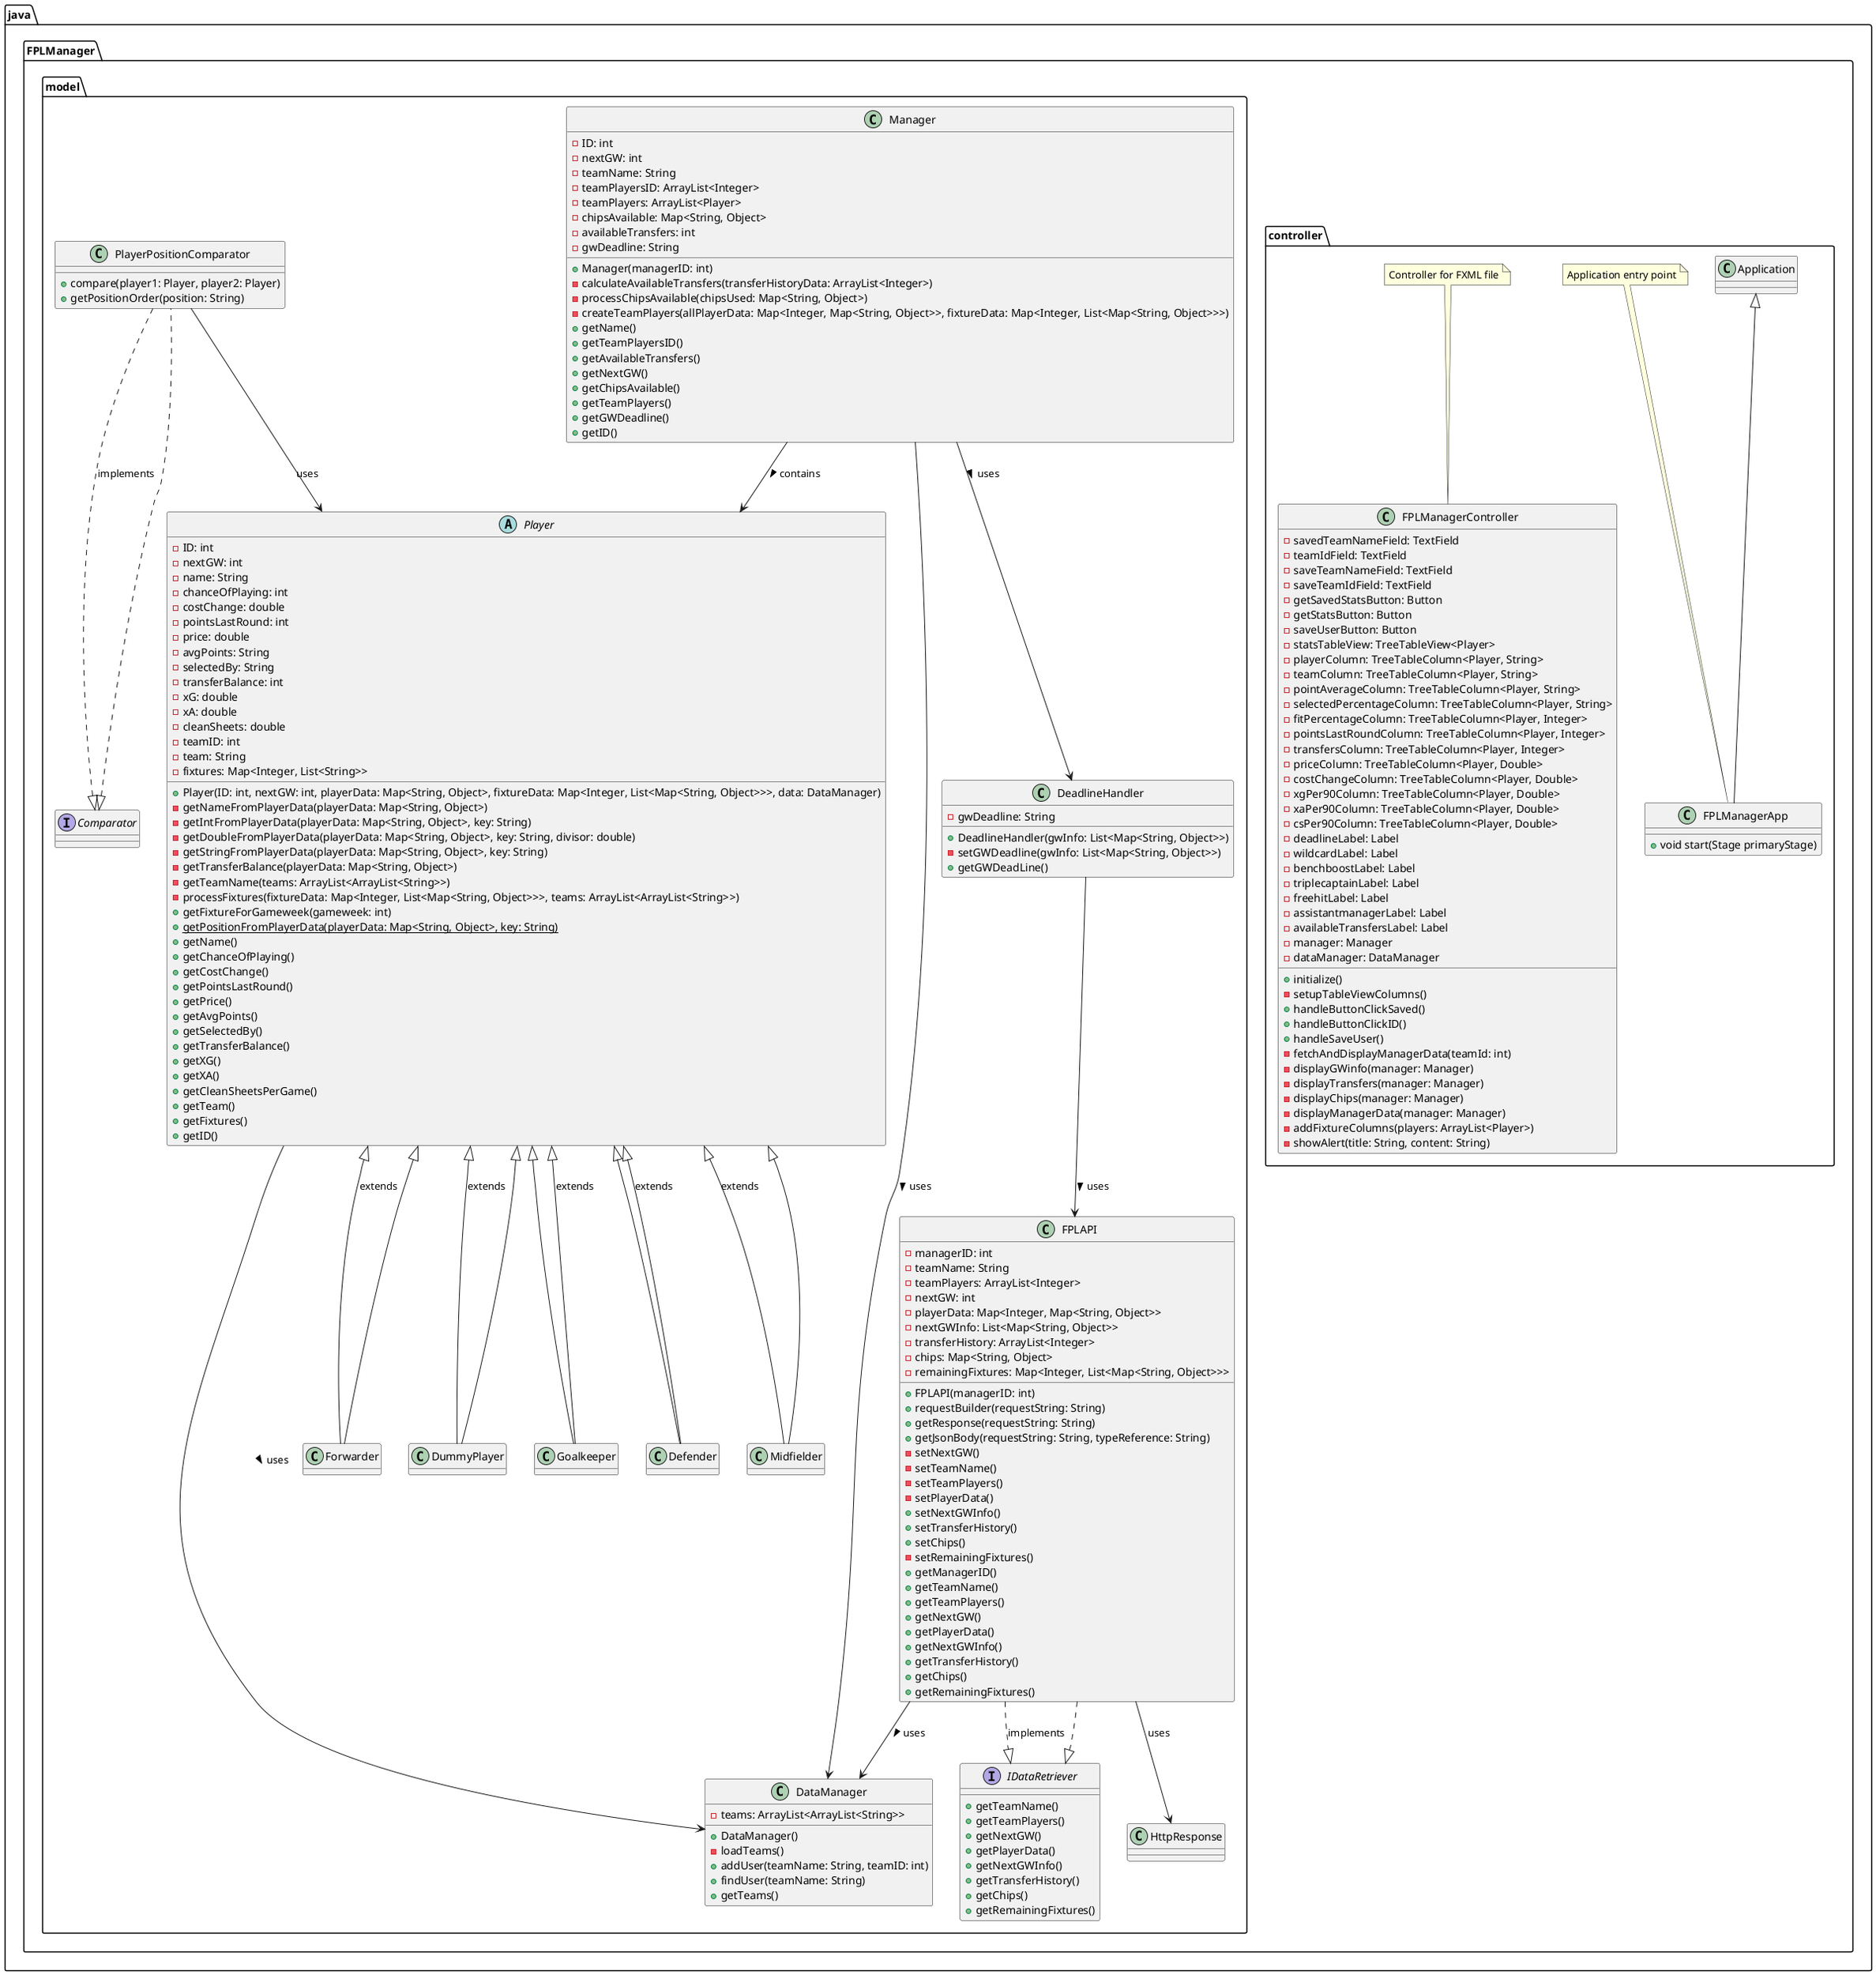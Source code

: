 @startuml class_diagram

package java {
    package FPLManager.controller {
        class FPLManagerApp extends Application {
            + void start(Stage primaryStage)
        }
        note top of FPLManagerApp
            Application entry point
        end note

        class FPLManagerController {
            - savedTeamNameField: TextField
            - teamIdField: TextField
            - saveTeamNameField: TextField
            - saveTeamIdField: TextField
            - getSavedStatsButton: Button
            - getStatsButton: Button
            - saveUserButton: Button
            - statsTableView: TreeTableView<Player>
            - playerColumn: TreeTableColumn<Player, String>
            - teamColumn: TreeTableColumn<Player, String>
            - pointAverageColumn: TreeTableColumn<Player, String>
            - selectedPercentageColumn: TreeTableColumn<Player, String>
            - fitPercentageColumn: TreeTableColumn<Player, Integer>
            - pointsLastRoundColumn: TreeTableColumn<Player, Integer>
            - transfersColumn: TreeTableColumn<Player, Integer>
            - priceColumn: TreeTableColumn<Player, Double>
            - costChangeColumn: TreeTableColumn<Player, Double>
            - xgPer90Column: TreeTableColumn<Player, Double>
            - xaPer90Column: TreeTableColumn<Player, Double>
            - csPer90Column: TreeTableColumn<Player, Double>
            - deadlineLabel: Label
            - wildcardLabel: Label
            - benchboostLabel: Label
            - triplecaptainLabel: Label
            - freehitLabel: Label
            - assistantmanagerLabel: Label
            - availableTransfersLabel: Label
            - manager: Manager
            - dataManager: DataManager
            + initialize()
            - setupTableViewColumns()
            + handleButtonClickSaved()
            + handleButtonClickID()
            + handleSaveUser()
            - fetchAndDisplayManagerData(teamId: int)
            - displayGWinfo(manager: Manager)
            - displayTransfers(manager: Manager)
            - displayChips(manager: Manager)
            - displayManagerData(manager: Manager)
            - addFixtureColumns(players: ArrayList<Player>)
            - showAlert(title: String, content: String)
        }
        note top of FPLManagerController
            Controller for FXML file
        end note
    }
    package FPLManager.model {
              class Manager {
                - ID: int
                - nextGW: int
                - teamName: String
                - teamPlayersID: ArrayList<Integer>
                - teamPlayers: ArrayList<Player>
                - chipsAvailable: Map<String, Object>
                - availableTransfers: int
                - gwDeadline: String
                + Manager(managerID: int)
                - calculateAvailableTransfers(transferHistoryData: ArrayList<Integer>)
                - processChipsAvailable(chipsUsed: Map<String, Object>)
                - createTeamPlayers(allPlayerData: Map<Integer, Map<String, Object>>, fixtureData: Map<Integer, List<Map<String, Object>>>)
                + getName()
                + getTeamPlayersID()
                + getAvailableTransfers()
                + getNextGW()
                + getChipsAvailable()
                + getTeamPlayers()
                + getGWDeadline()
                + getID()
            }

            abstract class Player {
                - ID: int
                - nextGW: int
                - name: String
                - chanceOfPlaying: int
                - costChange: double
                - pointsLastRound: int
                - price: double
                - avgPoints: String
                - selectedBy: String
                - transferBalance: int
                - xG: double
                - xA: double
                - cleanSheets: double
                - teamID: int
                - team: String
                - fixtures: Map<Integer, List<String>>
                + Player(ID: int, nextGW: int, playerData: Map<String, Object>, fixtureData: Map<Integer, List<Map<String, Object>>>, data: DataManager)
                - getNameFromPlayerData(playerData: Map<String, Object>)
                - getIntFromPlayerData(playerData: Map<String, Object>, key: String)
                - getDoubleFromPlayerData(playerData: Map<String, Object>, key: String, divisor: double)
                - getStringFromPlayerData(playerData: Map<String, Object>, key: String)
                - getTransferBalance(playerData: Map<String, Object>)
                - getTeamName(teams: ArrayList<ArrayList<String>>)
                - processFixtures(fixtureData: Map<Integer, List<Map<String, Object>>>, teams: ArrayList<ArrayList<String>>)
                + getFixtureForGameweek(gameweek: int)
                + {static} getPositionFromPlayerData(playerData: Map<String, Object>, key: String)
                + getName()
                + getChanceOfPlaying()
                + getCostChange()
                + getPointsLastRound()
                + getPrice()
                + getAvgPoints()
                + getSelectedBy()
                + getTransferBalance()
                + getXG()
                + getXA()
                + getCleanSheetsPerGame()
                + getTeam()
                + getFixtures()
                + getID()
            }

            class Goalkeeper extends Player {
                + Goalkeeper(ID: int, nextGW: int, playerData: Map<String, Object>, fixtureData: Map<Integer, List<Map<String, Object>>>, data: DataManager)
            }

            class Defender extends Player {
                + Defender(ID: int, nextGW: int, playerData: Map<String, Object>, fixtureData: Map<Integer, List<Map<String, Object>>>, data: DataManager)
            }

            class Midfielder extends Player {
                + Midfielder(ID: int, nextGW: int, playerData: Map<String, Object>, fixtureData: Map<Integer, List<Map<String, Object>>>, data: DataManager)
            }

            class Forwarder extends Player {
                + Forwarder(ID: int, nextGW: int, playerData: Map<String, Object>, fixtureData: Map<Integer, List<Map<String, Object>>>, data: DataManager)
            }
            
            class DummyPlayer extends Player {
                + DummyPlayer()
            }

            class DataManager {
                - teams: ArrayList<ArrayList<String>>
                + DataManager()
                - loadTeams()
                + addUser(teamName: String, teamID: int)
                + findUser(teamName: String)
                + getTeams()
            }

            class DeadlineHandler {
                - gwDeadline: String
                + DeadlineHandler(gwInfo: List<Map<String, Object>>)
                - setGWDeadline(gwInfo: List<Map<String, Object>>)
                + getGWDeadLine()
            }

            interface IDataRetriever {
                + getTeamName()
                + getTeamPlayers()
                + getNextGW()
                + getPlayerData()
                + getNextGWInfo()
                + getTransferHistory()
                + getChips()
                + getRemainingFixtures()
            }

            class PlayerPositionComparator implements Comparator<Player> {
                + compare(player1: Player, player2: Player)
                + getPositionOrder(position: String)
            }

            class FPLAPI implements IDataRetriever {
                - managerID: int
                - teamName: String
                - teamPlayers: ArrayList<Integer>
                - nextGW: int
                - playerData: Map<Integer, Map<String, Object>>
                - nextGWInfo: List<Map<String, Object>>
                - transferHistory: ArrayList<Integer>
                - chips: Map<String, Object>
                - remainingFixtures: Map<Integer, List<Map<String, Object>>>
                + FPLAPI(managerID: int)
                + requestBuilder(requestString: String)
                + getResponse(requestString: String)
                + getJsonBody(requestString: String, typeReference: String)
                - setNextGW()
                - setTeamName()
                - setTeamPlayers()
                - setPlayerData()
                + setNextGWInfo()
                + setTransferHistory()
                + setChips()
                - setRemainingFixtures()
                + getManagerID()
                + getTeamName()
                + getTeamPlayers()
                + getNextGW()
                + getPlayerData()
                + getNextGWInfo()
                + getTransferHistory()
                + getChips()
                + getRemainingFixtures()
            }

            class HttpResponse {
                ' (Class details omitted for brevity)
            }

            PlayerPositionComparator ..|> Comparator : implements
            PlayerPositionComparator --> Player : uses
            FPLAPI ..|> IDataRetriever : implements
            FPLAPI --> HttpResponse : uses
            Manager --> Player: contains >
            Manager --> DataManager: uses >
            Player --> DataManager: uses >
            FPLAPI --> DataManager: uses >
            Manager --> DeadlineHandler: uses >
            DeadlineHandler --> FPLAPI: uses >
            Goalkeeper --|> Player : extends
            Defender --|> Player : extends
            Midfielder --|> Player : extends
            Forwarder --|> Player : extends
            DummyPlayer --|> Player : extends

    }
}

hide Goalkeeper methods
hide Defender methods
hide Midfielder methods
hide Forwarder methods
hide DummyPlayer methods

@enduml